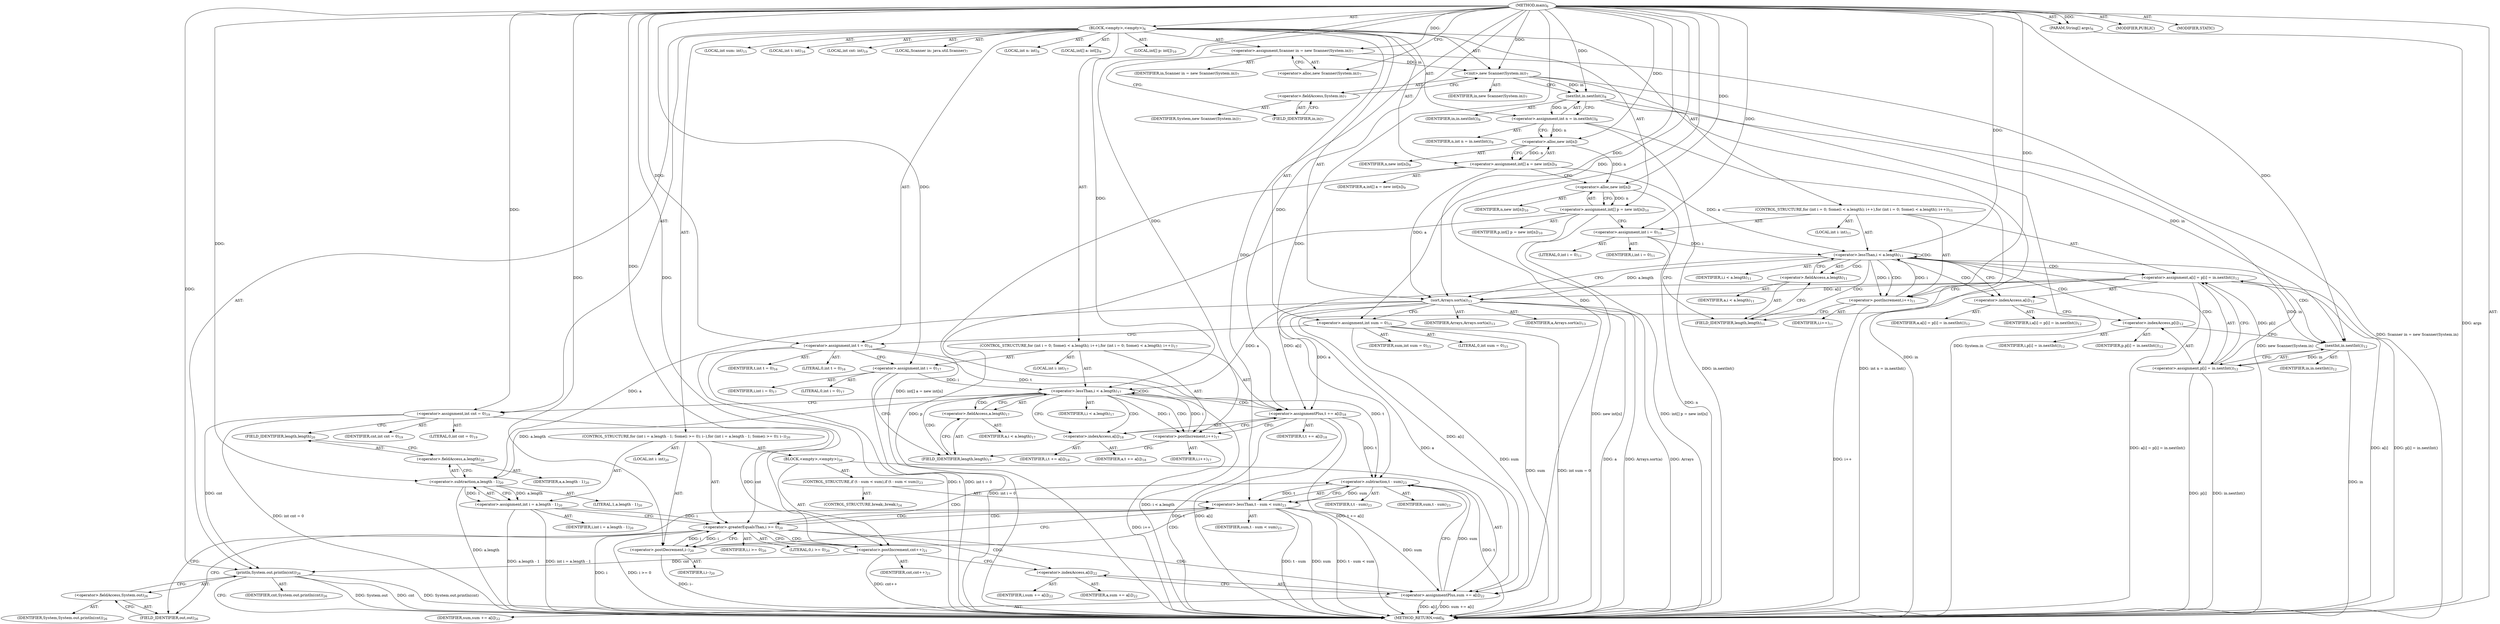 digraph "main" {  
"19" [label = <(METHOD,main)<SUB>6</SUB>> ]
"20" [label = <(PARAM,String[] args)<SUB>6</SUB>> ]
"21" [label = <(BLOCK,&lt;empty&gt;,&lt;empty&gt;)<SUB>6</SUB>> ]
"4" [label = <(LOCAL,Scanner in: java.util.Scanner)<SUB>7</SUB>> ]
"22" [label = <(&lt;operator&gt;.assignment,Scanner in = new Scanner(System.in))<SUB>7</SUB>> ]
"23" [label = <(IDENTIFIER,in,Scanner in = new Scanner(System.in))<SUB>7</SUB>> ]
"24" [label = <(&lt;operator&gt;.alloc,new Scanner(System.in))<SUB>7</SUB>> ]
"25" [label = <(&lt;init&gt;,new Scanner(System.in))<SUB>7</SUB>> ]
"3" [label = <(IDENTIFIER,in,new Scanner(System.in))<SUB>7</SUB>> ]
"26" [label = <(&lt;operator&gt;.fieldAccess,System.in)<SUB>7</SUB>> ]
"27" [label = <(IDENTIFIER,System,new Scanner(System.in))<SUB>7</SUB>> ]
"28" [label = <(FIELD_IDENTIFIER,in,in)<SUB>7</SUB>> ]
"29" [label = <(LOCAL,int n: int)<SUB>8</SUB>> ]
"30" [label = <(&lt;operator&gt;.assignment,int n = in.nextInt())<SUB>8</SUB>> ]
"31" [label = <(IDENTIFIER,n,int n = in.nextInt())<SUB>8</SUB>> ]
"32" [label = <(nextInt,in.nextInt())<SUB>8</SUB>> ]
"33" [label = <(IDENTIFIER,in,in.nextInt())<SUB>8</SUB>> ]
"34" [label = <(LOCAL,int[] a: int[])<SUB>9</SUB>> ]
"35" [label = <(&lt;operator&gt;.assignment,int[] a = new int[n])<SUB>9</SUB>> ]
"36" [label = <(IDENTIFIER,a,int[] a = new int[n])<SUB>9</SUB>> ]
"37" [label = <(&lt;operator&gt;.alloc,new int[n])> ]
"38" [label = <(IDENTIFIER,n,new int[n])<SUB>9</SUB>> ]
"39" [label = <(LOCAL,int[] p: int[])<SUB>10</SUB>> ]
"40" [label = <(&lt;operator&gt;.assignment,int[] p = new int[n])<SUB>10</SUB>> ]
"41" [label = <(IDENTIFIER,p,int[] p = new int[n])<SUB>10</SUB>> ]
"42" [label = <(&lt;operator&gt;.alloc,new int[n])> ]
"43" [label = <(IDENTIFIER,n,new int[n])<SUB>10</SUB>> ]
"44" [label = <(CONTROL_STRUCTURE,for (int i = 0; Some(i &lt; a.length); i++),for (int i = 0; Some(i &lt; a.length); i++))<SUB>11</SUB>> ]
"45" [label = <(LOCAL,int i: int)<SUB>11</SUB>> ]
"46" [label = <(&lt;operator&gt;.assignment,int i = 0)<SUB>11</SUB>> ]
"47" [label = <(IDENTIFIER,i,int i = 0)<SUB>11</SUB>> ]
"48" [label = <(LITERAL,0,int i = 0)<SUB>11</SUB>> ]
"49" [label = <(&lt;operator&gt;.lessThan,i &lt; a.length)<SUB>11</SUB>> ]
"50" [label = <(IDENTIFIER,i,i &lt; a.length)<SUB>11</SUB>> ]
"51" [label = <(&lt;operator&gt;.fieldAccess,a.length)<SUB>11</SUB>> ]
"52" [label = <(IDENTIFIER,a,i &lt; a.length)<SUB>11</SUB>> ]
"53" [label = <(FIELD_IDENTIFIER,length,length)<SUB>11</SUB>> ]
"54" [label = <(&lt;operator&gt;.postIncrement,i++)<SUB>11</SUB>> ]
"55" [label = <(IDENTIFIER,i,i++)<SUB>11</SUB>> ]
"56" [label = <(&lt;operator&gt;.assignment,a[i] = p[i] = in.nextInt())<SUB>12</SUB>> ]
"57" [label = <(&lt;operator&gt;.indexAccess,a[i])<SUB>12</SUB>> ]
"58" [label = <(IDENTIFIER,a,a[i] = p[i] = in.nextInt())<SUB>12</SUB>> ]
"59" [label = <(IDENTIFIER,i,a[i] = p[i] = in.nextInt())<SUB>12</SUB>> ]
"60" [label = <(&lt;operator&gt;.assignment,p[i] = in.nextInt())<SUB>12</SUB>> ]
"61" [label = <(&lt;operator&gt;.indexAccess,p[i])<SUB>12</SUB>> ]
"62" [label = <(IDENTIFIER,p,p[i] = in.nextInt())<SUB>12</SUB>> ]
"63" [label = <(IDENTIFIER,i,p[i] = in.nextInt())<SUB>12</SUB>> ]
"64" [label = <(nextInt,in.nextInt())<SUB>12</SUB>> ]
"65" [label = <(IDENTIFIER,in,in.nextInt())<SUB>12</SUB>> ]
"66" [label = <(sort,Arrays.sort(a))<SUB>13</SUB>> ]
"67" [label = <(IDENTIFIER,Arrays,Arrays.sort(a))<SUB>13</SUB>> ]
"68" [label = <(IDENTIFIER,a,Arrays.sort(a))<SUB>13</SUB>> ]
"69" [label = <(LOCAL,int sum: int)<SUB>15</SUB>> ]
"70" [label = <(&lt;operator&gt;.assignment,int sum = 0)<SUB>15</SUB>> ]
"71" [label = <(IDENTIFIER,sum,int sum = 0)<SUB>15</SUB>> ]
"72" [label = <(LITERAL,0,int sum = 0)<SUB>15</SUB>> ]
"73" [label = <(LOCAL,int t: int)<SUB>16</SUB>> ]
"74" [label = <(&lt;operator&gt;.assignment,int t = 0)<SUB>16</SUB>> ]
"75" [label = <(IDENTIFIER,t,int t = 0)<SUB>16</SUB>> ]
"76" [label = <(LITERAL,0,int t = 0)<SUB>16</SUB>> ]
"77" [label = <(CONTROL_STRUCTURE,for (int i = 0; Some(i &lt; a.length); i++),for (int i = 0; Some(i &lt; a.length); i++))<SUB>17</SUB>> ]
"78" [label = <(LOCAL,int i: int)<SUB>17</SUB>> ]
"79" [label = <(&lt;operator&gt;.assignment,int i = 0)<SUB>17</SUB>> ]
"80" [label = <(IDENTIFIER,i,int i = 0)<SUB>17</SUB>> ]
"81" [label = <(LITERAL,0,int i = 0)<SUB>17</SUB>> ]
"82" [label = <(&lt;operator&gt;.lessThan,i &lt; a.length)<SUB>17</SUB>> ]
"83" [label = <(IDENTIFIER,i,i &lt; a.length)<SUB>17</SUB>> ]
"84" [label = <(&lt;operator&gt;.fieldAccess,a.length)<SUB>17</SUB>> ]
"85" [label = <(IDENTIFIER,a,i &lt; a.length)<SUB>17</SUB>> ]
"86" [label = <(FIELD_IDENTIFIER,length,length)<SUB>17</SUB>> ]
"87" [label = <(&lt;operator&gt;.postIncrement,i++)<SUB>17</SUB>> ]
"88" [label = <(IDENTIFIER,i,i++)<SUB>17</SUB>> ]
"89" [label = <(&lt;operator&gt;.assignmentPlus,t += a[i])<SUB>18</SUB>> ]
"90" [label = <(IDENTIFIER,t,t += a[i])<SUB>18</SUB>> ]
"91" [label = <(&lt;operator&gt;.indexAccess,a[i])<SUB>18</SUB>> ]
"92" [label = <(IDENTIFIER,a,t += a[i])<SUB>18</SUB>> ]
"93" [label = <(IDENTIFIER,i,t += a[i])<SUB>18</SUB>> ]
"94" [label = <(LOCAL,int cnt: int)<SUB>19</SUB>> ]
"95" [label = <(&lt;operator&gt;.assignment,int cnt = 0)<SUB>19</SUB>> ]
"96" [label = <(IDENTIFIER,cnt,int cnt = 0)<SUB>19</SUB>> ]
"97" [label = <(LITERAL,0,int cnt = 0)<SUB>19</SUB>> ]
"98" [label = <(CONTROL_STRUCTURE,for (int i = a.length - 1; Some(i &gt;= 0); i--),for (int i = a.length - 1; Some(i &gt;= 0); i--))<SUB>20</SUB>> ]
"99" [label = <(LOCAL,int i: int)<SUB>20</SUB>> ]
"100" [label = <(&lt;operator&gt;.assignment,int i = a.length - 1)<SUB>20</SUB>> ]
"101" [label = <(IDENTIFIER,i,int i = a.length - 1)<SUB>20</SUB>> ]
"102" [label = <(&lt;operator&gt;.subtraction,a.length - 1)<SUB>20</SUB>> ]
"103" [label = <(&lt;operator&gt;.fieldAccess,a.length)<SUB>20</SUB>> ]
"104" [label = <(IDENTIFIER,a,a.length - 1)<SUB>20</SUB>> ]
"105" [label = <(FIELD_IDENTIFIER,length,length)<SUB>20</SUB>> ]
"106" [label = <(LITERAL,1,a.length - 1)<SUB>20</SUB>> ]
"107" [label = <(&lt;operator&gt;.greaterEqualsThan,i &gt;= 0)<SUB>20</SUB>> ]
"108" [label = <(IDENTIFIER,i,i &gt;= 0)<SUB>20</SUB>> ]
"109" [label = <(LITERAL,0,i &gt;= 0)<SUB>20</SUB>> ]
"110" [label = <(&lt;operator&gt;.postDecrement,i--)<SUB>20</SUB>> ]
"111" [label = <(IDENTIFIER,i,i--)<SUB>20</SUB>> ]
"112" [label = <(BLOCK,&lt;empty&gt;,&lt;empty&gt;)<SUB>20</SUB>> ]
"113" [label = <(&lt;operator&gt;.postIncrement,cnt++)<SUB>21</SUB>> ]
"114" [label = <(IDENTIFIER,cnt,cnt++)<SUB>21</SUB>> ]
"115" [label = <(&lt;operator&gt;.assignmentPlus,sum += a[i])<SUB>22</SUB>> ]
"116" [label = <(IDENTIFIER,sum,sum += a[i])<SUB>22</SUB>> ]
"117" [label = <(&lt;operator&gt;.indexAccess,a[i])<SUB>22</SUB>> ]
"118" [label = <(IDENTIFIER,a,sum += a[i])<SUB>22</SUB>> ]
"119" [label = <(IDENTIFIER,i,sum += a[i])<SUB>22</SUB>> ]
"120" [label = <(CONTROL_STRUCTURE,if (t - sum &lt; sum),if (t - sum &lt; sum))<SUB>23</SUB>> ]
"121" [label = <(&lt;operator&gt;.lessThan,t - sum &lt; sum)<SUB>23</SUB>> ]
"122" [label = <(&lt;operator&gt;.subtraction,t - sum)<SUB>23</SUB>> ]
"123" [label = <(IDENTIFIER,t,t - sum)<SUB>23</SUB>> ]
"124" [label = <(IDENTIFIER,sum,t - sum)<SUB>23</SUB>> ]
"125" [label = <(IDENTIFIER,sum,t - sum &lt; sum)<SUB>23</SUB>> ]
"126" [label = <(CONTROL_STRUCTURE,break;,break;)<SUB>24</SUB>> ]
"127" [label = <(println,System.out.println(cnt))<SUB>26</SUB>> ]
"128" [label = <(&lt;operator&gt;.fieldAccess,System.out)<SUB>26</SUB>> ]
"129" [label = <(IDENTIFIER,System,System.out.println(cnt))<SUB>26</SUB>> ]
"130" [label = <(FIELD_IDENTIFIER,out,out)<SUB>26</SUB>> ]
"131" [label = <(IDENTIFIER,cnt,System.out.println(cnt))<SUB>26</SUB>> ]
"132" [label = <(MODIFIER,PUBLIC)> ]
"133" [label = <(MODIFIER,STATIC)> ]
"134" [label = <(METHOD_RETURN,void)<SUB>6</SUB>> ]
  "19" -> "20"  [ label = "AST: "] 
  "19" -> "21"  [ label = "AST: "] 
  "19" -> "132"  [ label = "AST: "] 
  "19" -> "133"  [ label = "AST: "] 
  "19" -> "134"  [ label = "AST: "] 
  "21" -> "4"  [ label = "AST: "] 
  "21" -> "22"  [ label = "AST: "] 
  "21" -> "25"  [ label = "AST: "] 
  "21" -> "29"  [ label = "AST: "] 
  "21" -> "30"  [ label = "AST: "] 
  "21" -> "34"  [ label = "AST: "] 
  "21" -> "35"  [ label = "AST: "] 
  "21" -> "39"  [ label = "AST: "] 
  "21" -> "40"  [ label = "AST: "] 
  "21" -> "44"  [ label = "AST: "] 
  "21" -> "66"  [ label = "AST: "] 
  "21" -> "69"  [ label = "AST: "] 
  "21" -> "70"  [ label = "AST: "] 
  "21" -> "73"  [ label = "AST: "] 
  "21" -> "74"  [ label = "AST: "] 
  "21" -> "77"  [ label = "AST: "] 
  "21" -> "94"  [ label = "AST: "] 
  "21" -> "95"  [ label = "AST: "] 
  "21" -> "98"  [ label = "AST: "] 
  "21" -> "127"  [ label = "AST: "] 
  "22" -> "23"  [ label = "AST: "] 
  "22" -> "24"  [ label = "AST: "] 
  "25" -> "3"  [ label = "AST: "] 
  "25" -> "26"  [ label = "AST: "] 
  "26" -> "27"  [ label = "AST: "] 
  "26" -> "28"  [ label = "AST: "] 
  "30" -> "31"  [ label = "AST: "] 
  "30" -> "32"  [ label = "AST: "] 
  "32" -> "33"  [ label = "AST: "] 
  "35" -> "36"  [ label = "AST: "] 
  "35" -> "37"  [ label = "AST: "] 
  "37" -> "38"  [ label = "AST: "] 
  "40" -> "41"  [ label = "AST: "] 
  "40" -> "42"  [ label = "AST: "] 
  "42" -> "43"  [ label = "AST: "] 
  "44" -> "45"  [ label = "AST: "] 
  "44" -> "46"  [ label = "AST: "] 
  "44" -> "49"  [ label = "AST: "] 
  "44" -> "54"  [ label = "AST: "] 
  "44" -> "56"  [ label = "AST: "] 
  "46" -> "47"  [ label = "AST: "] 
  "46" -> "48"  [ label = "AST: "] 
  "49" -> "50"  [ label = "AST: "] 
  "49" -> "51"  [ label = "AST: "] 
  "51" -> "52"  [ label = "AST: "] 
  "51" -> "53"  [ label = "AST: "] 
  "54" -> "55"  [ label = "AST: "] 
  "56" -> "57"  [ label = "AST: "] 
  "56" -> "60"  [ label = "AST: "] 
  "57" -> "58"  [ label = "AST: "] 
  "57" -> "59"  [ label = "AST: "] 
  "60" -> "61"  [ label = "AST: "] 
  "60" -> "64"  [ label = "AST: "] 
  "61" -> "62"  [ label = "AST: "] 
  "61" -> "63"  [ label = "AST: "] 
  "64" -> "65"  [ label = "AST: "] 
  "66" -> "67"  [ label = "AST: "] 
  "66" -> "68"  [ label = "AST: "] 
  "70" -> "71"  [ label = "AST: "] 
  "70" -> "72"  [ label = "AST: "] 
  "74" -> "75"  [ label = "AST: "] 
  "74" -> "76"  [ label = "AST: "] 
  "77" -> "78"  [ label = "AST: "] 
  "77" -> "79"  [ label = "AST: "] 
  "77" -> "82"  [ label = "AST: "] 
  "77" -> "87"  [ label = "AST: "] 
  "77" -> "89"  [ label = "AST: "] 
  "79" -> "80"  [ label = "AST: "] 
  "79" -> "81"  [ label = "AST: "] 
  "82" -> "83"  [ label = "AST: "] 
  "82" -> "84"  [ label = "AST: "] 
  "84" -> "85"  [ label = "AST: "] 
  "84" -> "86"  [ label = "AST: "] 
  "87" -> "88"  [ label = "AST: "] 
  "89" -> "90"  [ label = "AST: "] 
  "89" -> "91"  [ label = "AST: "] 
  "91" -> "92"  [ label = "AST: "] 
  "91" -> "93"  [ label = "AST: "] 
  "95" -> "96"  [ label = "AST: "] 
  "95" -> "97"  [ label = "AST: "] 
  "98" -> "99"  [ label = "AST: "] 
  "98" -> "100"  [ label = "AST: "] 
  "98" -> "107"  [ label = "AST: "] 
  "98" -> "110"  [ label = "AST: "] 
  "98" -> "112"  [ label = "AST: "] 
  "100" -> "101"  [ label = "AST: "] 
  "100" -> "102"  [ label = "AST: "] 
  "102" -> "103"  [ label = "AST: "] 
  "102" -> "106"  [ label = "AST: "] 
  "103" -> "104"  [ label = "AST: "] 
  "103" -> "105"  [ label = "AST: "] 
  "107" -> "108"  [ label = "AST: "] 
  "107" -> "109"  [ label = "AST: "] 
  "110" -> "111"  [ label = "AST: "] 
  "112" -> "113"  [ label = "AST: "] 
  "112" -> "115"  [ label = "AST: "] 
  "112" -> "120"  [ label = "AST: "] 
  "113" -> "114"  [ label = "AST: "] 
  "115" -> "116"  [ label = "AST: "] 
  "115" -> "117"  [ label = "AST: "] 
  "117" -> "118"  [ label = "AST: "] 
  "117" -> "119"  [ label = "AST: "] 
  "120" -> "121"  [ label = "AST: "] 
  "120" -> "126"  [ label = "AST: "] 
  "121" -> "122"  [ label = "AST: "] 
  "121" -> "125"  [ label = "AST: "] 
  "122" -> "123"  [ label = "AST: "] 
  "122" -> "124"  [ label = "AST: "] 
  "127" -> "128"  [ label = "AST: "] 
  "127" -> "131"  [ label = "AST: "] 
  "128" -> "129"  [ label = "AST: "] 
  "128" -> "130"  [ label = "AST: "] 
  "22" -> "28"  [ label = "CFG: "] 
  "25" -> "32"  [ label = "CFG: "] 
  "30" -> "37"  [ label = "CFG: "] 
  "35" -> "42"  [ label = "CFG: "] 
  "40" -> "46"  [ label = "CFG: "] 
  "66" -> "70"  [ label = "CFG: "] 
  "70" -> "74"  [ label = "CFG: "] 
  "74" -> "79"  [ label = "CFG: "] 
  "95" -> "105"  [ label = "CFG: "] 
  "127" -> "134"  [ label = "CFG: "] 
  "24" -> "22"  [ label = "CFG: "] 
  "26" -> "25"  [ label = "CFG: "] 
  "32" -> "30"  [ label = "CFG: "] 
  "37" -> "35"  [ label = "CFG: "] 
  "42" -> "40"  [ label = "CFG: "] 
  "46" -> "53"  [ label = "CFG: "] 
  "49" -> "57"  [ label = "CFG: "] 
  "49" -> "66"  [ label = "CFG: "] 
  "54" -> "53"  [ label = "CFG: "] 
  "56" -> "54"  [ label = "CFG: "] 
  "79" -> "86"  [ label = "CFG: "] 
  "82" -> "91"  [ label = "CFG: "] 
  "82" -> "95"  [ label = "CFG: "] 
  "87" -> "86"  [ label = "CFG: "] 
  "89" -> "87"  [ label = "CFG: "] 
  "100" -> "107"  [ label = "CFG: "] 
  "107" -> "113"  [ label = "CFG: "] 
  "107" -> "130"  [ label = "CFG: "] 
  "110" -> "107"  [ label = "CFG: "] 
  "128" -> "127"  [ label = "CFG: "] 
  "28" -> "26"  [ label = "CFG: "] 
  "51" -> "49"  [ label = "CFG: "] 
  "57" -> "61"  [ label = "CFG: "] 
  "60" -> "56"  [ label = "CFG: "] 
  "84" -> "82"  [ label = "CFG: "] 
  "91" -> "89"  [ label = "CFG: "] 
  "102" -> "100"  [ label = "CFG: "] 
  "113" -> "117"  [ label = "CFG: "] 
  "115" -> "122"  [ label = "CFG: "] 
  "130" -> "128"  [ label = "CFG: "] 
  "53" -> "51"  [ label = "CFG: "] 
  "61" -> "64"  [ label = "CFG: "] 
  "64" -> "60"  [ label = "CFG: "] 
  "86" -> "84"  [ label = "CFG: "] 
  "103" -> "102"  [ label = "CFG: "] 
  "117" -> "115"  [ label = "CFG: "] 
  "121" -> "130"  [ label = "CFG: "] 
  "121" -> "110"  [ label = "CFG: "] 
  "105" -> "103"  [ label = "CFG: "] 
  "122" -> "121"  [ label = "CFG: "] 
  "19" -> "24"  [ label = "CFG: "] 
  "20" -> "134"  [ label = "DDG: args"] 
  "22" -> "134"  [ label = "DDG: Scanner in = new Scanner(System.in)"] 
  "25" -> "134"  [ label = "DDG: System.in"] 
  "25" -> "134"  [ label = "DDG: new Scanner(System.in)"] 
  "32" -> "134"  [ label = "DDG: in"] 
  "30" -> "134"  [ label = "DDG: in.nextInt()"] 
  "30" -> "134"  [ label = "DDG: int n = in.nextInt()"] 
  "35" -> "134"  [ label = "DDG: int[] a = new int[n]"] 
  "40" -> "134"  [ label = "DDG: p"] 
  "42" -> "134"  [ label = "DDG: n"] 
  "40" -> "134"  [ label = "DDG: new int[n]"] 
  "40" -> "134"  [ label = "DDG: int[] p = new int[n]"] 
  "66" -> "134"  [ label = "DDG: a"] 
  "66" -> "134"  [ label = "DDG: Arrays.sort(a)"] 
  "70" -> "134"  [ label = "DDG: sum"] 
  "70" -> "134"  [ label = "DDG: int sum = 0"] 
  "74" -> "134"  [ label = "DDG: t"] 
  "74" -> "134"  [ label = "DDG: int t = 0"] 
  "79" -> "134"  [ label = "DDG: int i = 0"] 
  "82" -> "134"  [ label = "DDG: i &lt; a.length"] 
  "95" -> "134"  [ label = "DDG: int cnt = 0"] 
  "102" -> "134"  [ label = "DDG: a.length"] 
  "100" -> "134"  [ label = "DDG: a.length - 1"] 
  "100" -> "134"  [ label = "DDG: int i = a.length - 1"] 
  "107" -> "134"  [ label = "DDG: i"] 
  "107" -> "134"  [ label = "DDG: i &gt;= 0"] 
  "113" -> "134"  [ label = "DDG: cnt++"] 
  "115" -> "134"  [ label = "DDG: a[i]"] 
  "115" -> "134"  [ label = "DDG: sum += a[i]"] 
  "122" -> "134"  [ label = "DDG: t"] 
  "121" -> "134"  [ label = "DDG: t - sum"] 
  "121" -> "134"  [ label = "DDG: sum"] 
  "121" -> "134"  [ label = "DDG: t - sum &lt; sum"] 
  "110" -> "134"  [ label = "DDG: i--"] 
  "127" -> "134"  [ label = "DDG: System.out"] 
  "127" -> "134"  [ label = "DDG: cnt"] 
  "127" -> "134"  [ label = "DDG: System.out.println(cnt)"] 
  "89" -> "134"  [ label = "DDG: t"] 
  "89" -> "134"  [ label = "DDG: a[i]"] 
  "89" -> "134"  [ label = "DDG: t += a[i]"] 
  "87" -> "134"  [ label = "DDG: i++"] 
  "56" -> "134"  [ label = "DDG: a[i]"] 
  "60" -> "134"  [ label = "DDG: p[i]"] 
  "64" -> "134"  [ label = "DDG: in"] 
  "60" -> "134"  [ label = "DDG: in.nextInt()"] 
  "56" -> "134"  [ label = "DDG: p[i] = in.nextInt()"] 
  "56" -> "134"  [ label = "DDG: a[i] = p[i] = in.nextInt()"] 
  "54" -> "134"  [ label = "DDG: i++"] 
  "66" -> "134"  [ label = "DDG: Arrays"] 
  "19" -> "20"  [ label = "DDG: "] 
  "19" -> "22"  [ label = "DDG: "] 
  "32" -> "30"  [ label = "DDG: in"] 
  "37" -> "35"  [ label = "DDG: n"] 
  "42" -> "40"  [ label = "DDG: n"] 
  "19" -> "70"  [ label = "DDG: "] 
  "19" -> "74"  [ label = "DDG: "] 
  "19" -> "95"  [ label = "DDG: "] 
  "22" -> "25"  [ label = "DDG: in"] 
  "19" -> "25"  [ label = "DDG: "] 
  "19" -> "46"  [ label = "DDG: "] 
  "60" -> "56"  [ label = "DDG: p[i]"] 
  "64" -> "56"  [ label = "DDG: in"] 
  "19" -> "66"  [ label = "DDG: "] 
  "35" -> "66"  [ label = "DDG: a"] 
  "49" -> "66"  [ label = "DDG: a.length"] 
  "56" -> "66"  [ label = "DDG: a[i]"] 
  "19" -> "79"  [ label = "DDG: "] 
  "66" -> "89"  [ label = "DDG: a"] 
  "56" -> "89"  [ label = "DDG: a[i]"] 
  "102" -> "100"  [ label = "DDG: a.length"] 
  "102" -> "100"  [ label = "DDG: 1"] 
  "95" -> "127"  [ label = "DDG: cnt"] 
  "113" -> "127"  [ label = "DDG: cnt"] 
  "19" -> "127"  [ label = "DDG: "] 
  "25" -> "32"  [ label = "DDG: in"] 
  "19" -> "32"  [ label = "DDG: "] 
  "30" -> "37"  [ label = "DDG: n"] 
  "19" -> "37"  [ label = "DDG: "] 
  "37" -> "42"  [ label = "DDG: n"] 
  "19" -> "42"  [ label = "DDG: "] 
  "46" -> "49"  [ label = "DDG: i"] 
  "54" -> "49"  [ label = "DDG: i"] 
  "19" -> "49"  [ label = "DDG: "] 
  "35" -> "49"  [ label = "DDG: a"] 
  "49" -> "54"  [ label = "DDG: i"] 
  "19" -> "54"  [ label = "DDG: "] 
  "79" -> "82"  [ label = "DDG: i"] 
  "87" -> "82"  [ label = "DDG: i"] 
  "19" -> "82"  [ label = "DDG: "] 
  "66" -> "82"  [ label = "DDG: a"] 
  "82" -> "87"  [ label = "DDG: i"] 
  "19" -> "87"  [ label = "DDG: "] 
  "74" -> "89"  [ label = "DDG: t"] 
  "19" -> "89"  [ label = "DDG: "] 
  "100" -> "107"  [ label = "DDG: i"] 
  "110" -> "107"  [ label = "DDG: i"] 
  "19" -> "107"  [ label = "DDG: "] 
  "107" -> "110"  [ label = "DDG: i"] 
  "19" -> "110"  [ label = "DDG: "] 
  "66" -> "115"  [ label = "DDG: a"] 
  "56" -> "115"  [ label = "DDG: a[i]"] 
  "64" -> "60"  [ label = "DDG: in"] 
  "66" -> "102"  [ label = "DDG: a"] 
  "82" -> "102"  [ label = "DDG: a.length"] 
  "19" -> "102"  [ label = "DDG: "] 
  "95" -> "113"  [ label = "DDG: cnt"] 
  "19" -> "113"  [ label = "DDG: "] 
  "70" -> "115"  [ label = "DDG: sum"] 
  "121" -> "115"  [ label = "DDG: sum"] 
  "19" -> "115"  [ label = "DDG: "] 
  "32" -> "64"  [ label = "DDG: in"] 
  "19" -> "64"  [ label = "DDG: "] 
  "122" -> "121"  [ label = "DDG: t"] 
  "122" -> "121"  [ label = "DDG: sum"] 
  "19" -> "121"  [ label = "DDG: "] 
  "74" -> "122"  [ label = "DDG: t"] 
  "89" -> "122"  [ label = "DDG: t"] 
  "19" -> "122"  [ label = "DDG: "] 
  "115" -> "122"  [ label = "DDG: sum"] 
  "49" -> "49"  [ label = "CDG: "] 
  "49" -> "60"  [ label = "CDG: "] 
  "49" -> "61"  [ label = "CDG: "] 
  "49" -> "64"  [ label = "CDG: "] 
  "49" -> "51"  [ label = "CDG: "] 
  "49" -> "57"  [ label = "CDG: "] 
  "49" -> "53"  [ label = "CDG: "] 
  "49" -> "56"  [ label = "CDG: "] 
  "49" -> "54"  [ label = "CDG: "] 
  "82" -> "89"  [ label = "CDG: "] 
  "82" -> "84"  [ label = "CDG: "] 
  "82" -> "87"  [ label = "CDG: "] 
  "82" -> "91"  [ label = "CDG: "] 
  "82" -> "82"  [ label = "CDG: "] 
  "82" -> "86"  [ label = "CDG: "] 
  "107" -> "115"  [ label = "CDG: "] 
  "107" -> "113"  [ label = "CDG: "] 
  "107" -> "122"  [ label = "CDG: "] 
  "107" -> "121"  [ label = "CDG: "] 
  "107" -> "117"  [ label = "CDG: "] 
  "121" -> "107"  [ label = "CDG: "] 
  "121" -> "110"  [ label = "CDG: "] 
}
